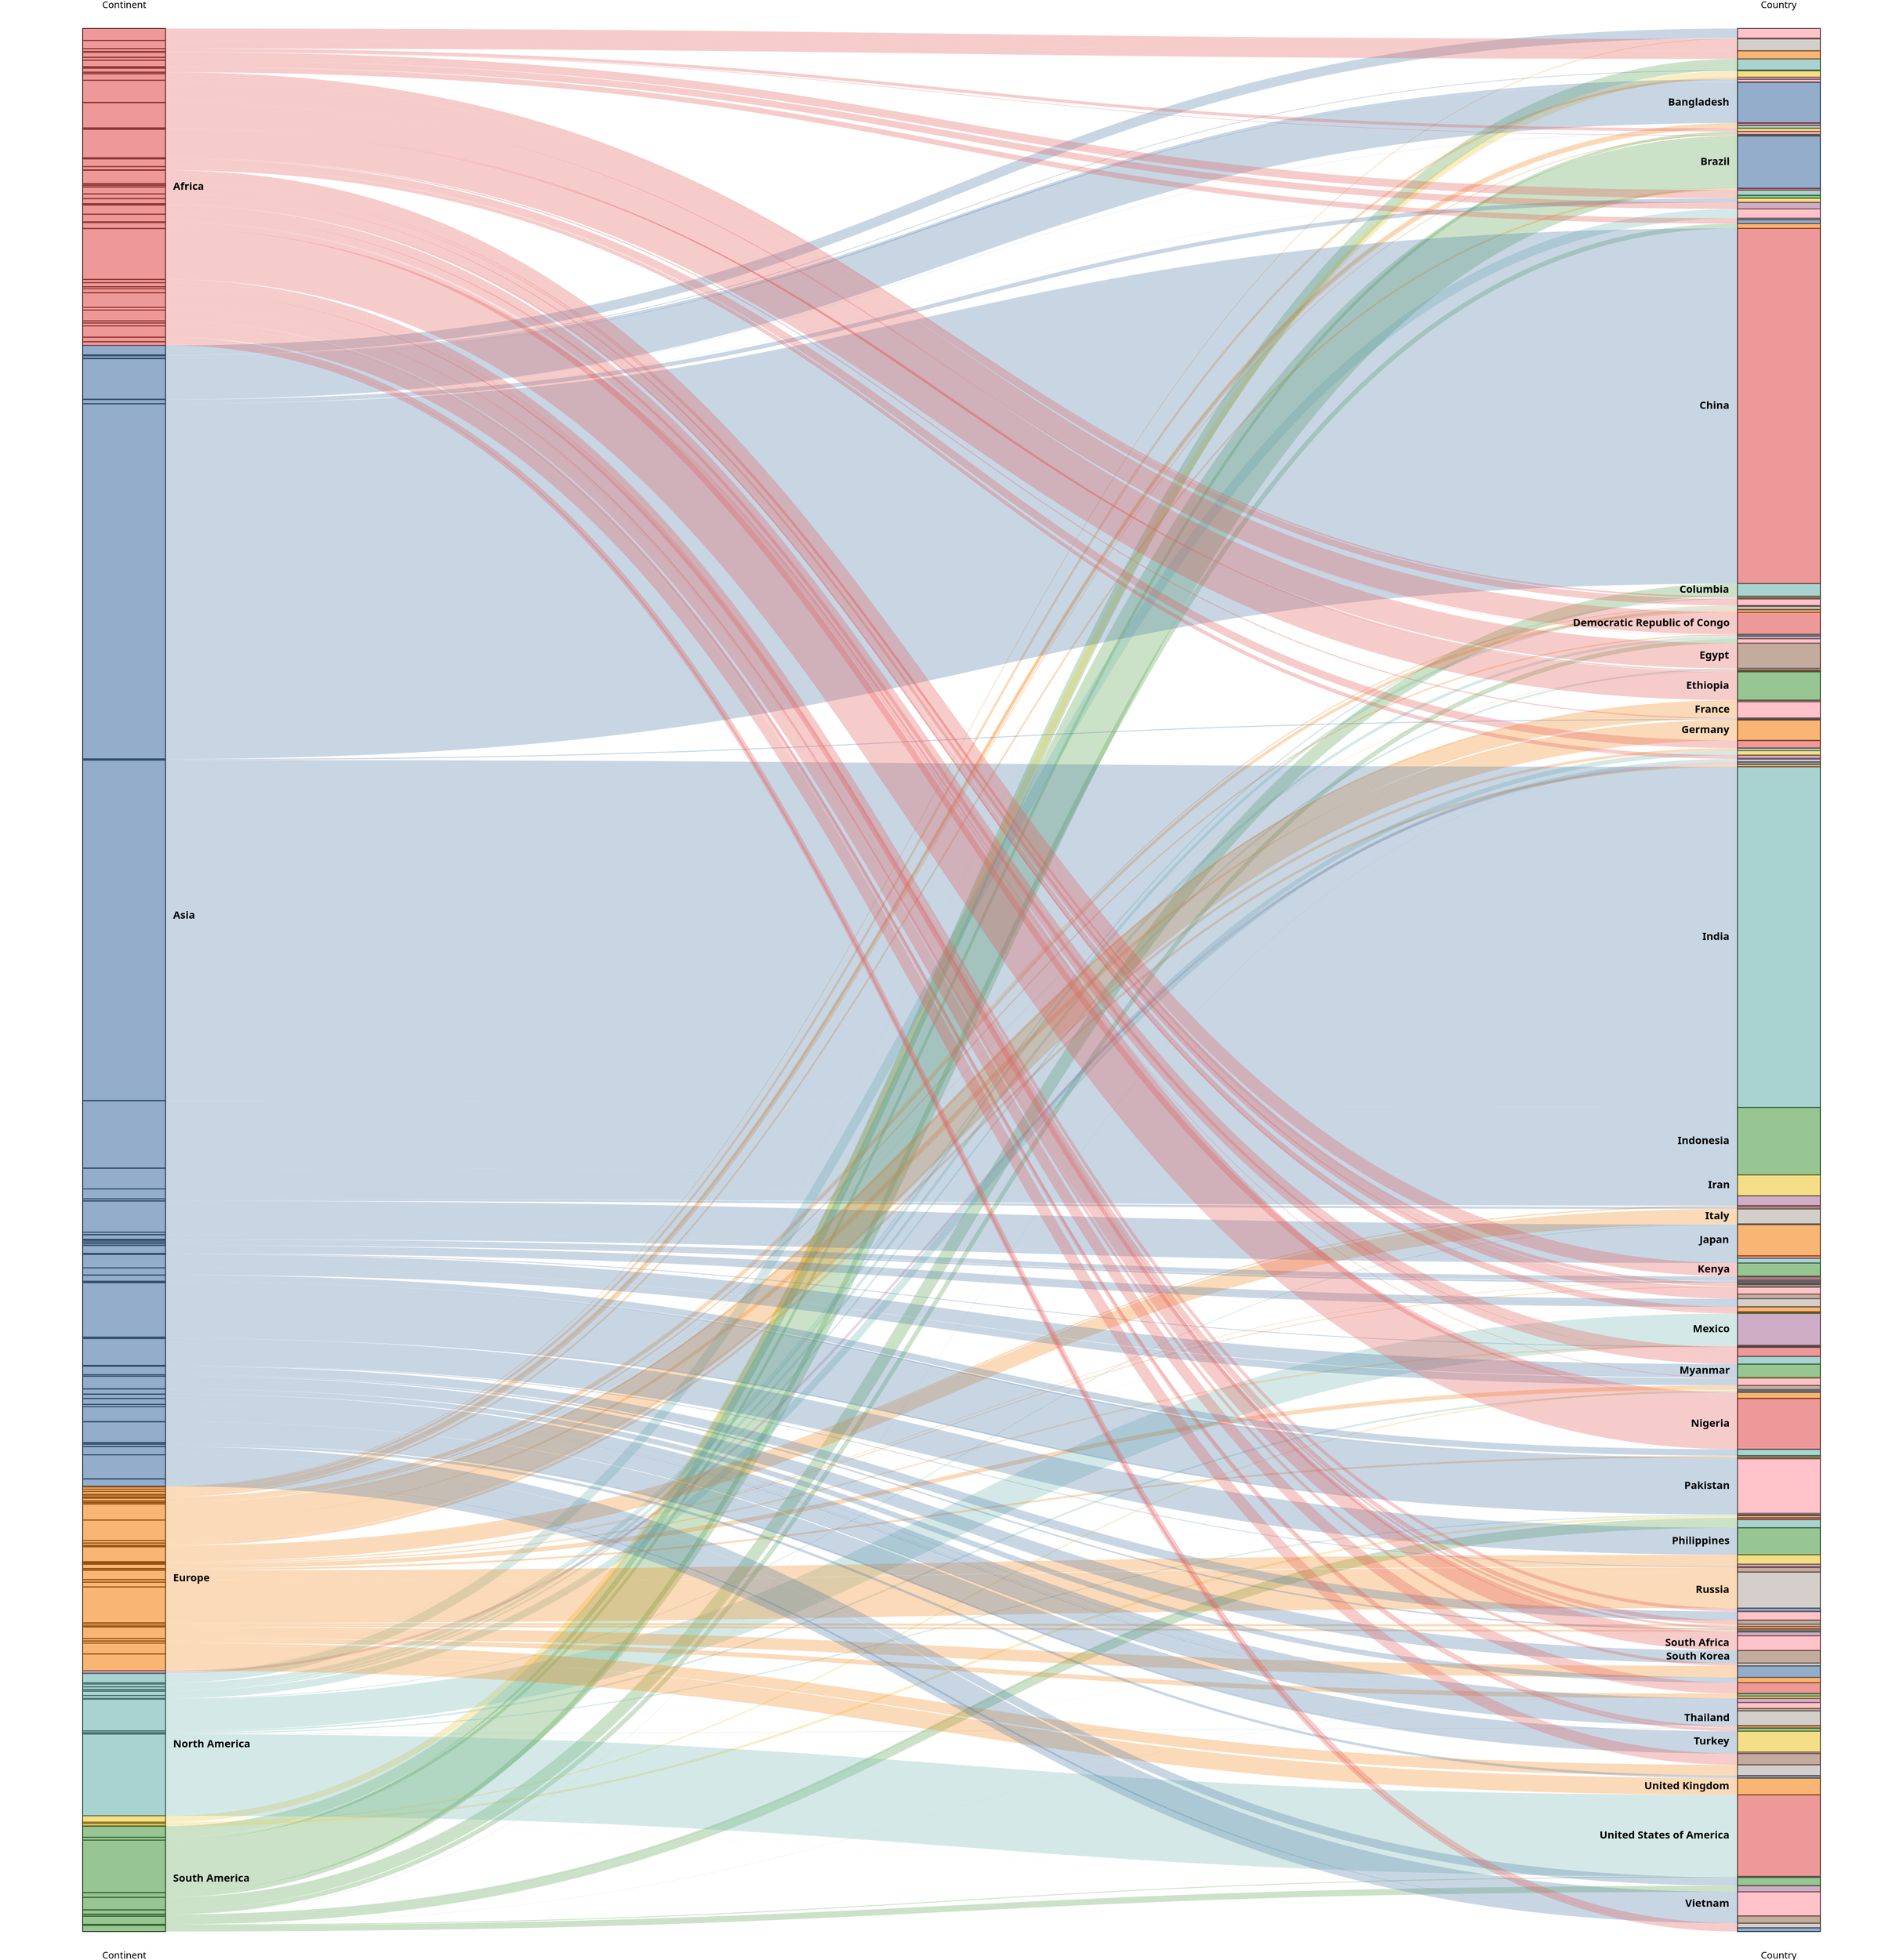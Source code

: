{
    "$schema": "https://vega.github.io/schema/vega/v3.0.json",
    "height": 2000,
    "width": 2000,
    "data": [
      {
        "name": "rawData",
        "values": [
                {"stk1": "Asia", "stk2": "Afghanistan", "doc_count":38928341 },
                {"stk1": "Europe", "stk2": "Albania", "doc_count": 2877800},
                {"stk1": "Africa", "stk2": "Algeria", "doc_count": 48351043},
                {"stk1": "Europe", "stk2": "Andorra", "doc_count": 77265},
                {"stk1": "Africa", "stk2": "Angola", "doc_count": 32866267},
                {"stk1": "North America", "stk2": "Antigua and Barbuda", "doc_count": 97928},
                {"stk1": "South America", "stk2": "Argentina", "doc_count": 45195777},
                {"stk1": "Asia", "stk2": "Armenia", "doc_count": 2963234},
                {"stk1": "Oceania", "stk2": "Australia", "doc_count": 25499881},
                {"stk1": "Europe", "stk2": "Austria", "doc_count": 9006400},
                {"stk1": "Asia", "stk2": "Azerbaijan", "doc_count": 10139175},
                {"stk1": "North America", "stk2": "Bahamas", "doc_count": 393248},
                {"stk1": "Asia", "stk2": "Bahrain", "doc_count": 1701583},
                {"stk1": "Asia", "stk2": "Bangladesh", "doc_count": 164689383},
                {"stk1": "North America", "stk2": "Barbados", "doc_count": 287371},
                {"stk1": "Europe", "stk2": "Belarus", "doc_count": 9449321},
                {"stk1": "Europe", "stk2": "Belgium", "doc_count": 11589616},
                {"stk1": "North America", "stk2": "Belize", "doc_count": 397621},
                {"stk1": "Africa", "stk2": "Benin", "doc_count": 12123198},
                {"stk1": "Asia", "stk2": "Bhutan", "doc_count": 771612},
                {"stk1": "South America", "stk2": "Bolivia", "doc_count": 11673029},
                {"stk1": "Europe", "stk2": "Bosnia and Herzegovina", "doc_count": 3280815},
                {"stk1": "Africa", "stk2": "Botswana", "doc_count": 2351625},
                {"stk1": "South America", "stk2": "Brazil", "doc_count": 212559409},
                {"stk1": "Asia", "stk2": "Brunei", "doc_count": 437483},
                {"stk1": "Europe", "stk2": "Bulgaria", "doc_count": 6948445},
                {"stk1": "Africa", "stk2": "Burkina Faso", "doc_count": 20903278},
                {"stk1": "Africa", "stk2": "Burundi", "doc_count": 11890781},
                {"stk1": "Asia", "stk2": "Cambodia", "doc_count": 16718971},
                {"stk1": "Africa", "stk2": "Cameroon", "doc_count": 26545864},
                {"stk1": "North America", "stk2": "Canada", "doc_count": 37742157},
                {"stk1": "Africa", "stk2": "Cape Verde", "doc_count": 555988},
                {"stk1": "Africa", "stk2": "Central African Republic", "doc_count": 4829764},
                {"stk1": "Africa", "stk2": "Chad", "doc_count": 16425859},
                {"stk1": "South America", "stk2": "Chile", "doc_count": 19116209},
                {"stk1": "Asia", "stk2": "China", "doc_count": 1439323774},
                {"stk1": "South America", "stk2": "Columbia", "doc_count": 50882884},
                {"stk1": "Africa", "stk2": "Comoros", "doc_count": 869595},
                {"stk1": "Africa", "stk2": "Congo", "doc_count": 5518092},
                {"stk1": "North America", "stk2": "Costa Rica", "doc_count": 5094114},
                {"stk1": "Africa", "stk2": "Cote d'lvoire", "doc_count": 26378275},
                {"stk1": "Europe", "stk2": "Croatia", "doc_count": 4105258},
                {"stk1": "North America", "stk2": "Cuba", "doc_count": 11326616},
                {"stk1": "Europe", "stk2": "Cyprus", "doc_count": 1207361},
                {"stk1": "Europe", "stk2": "Czechia", "doc_count": 10708982},
                {"stk1": "Africa", "stk2": "Democratic Republic of Congo", "doc_count": 89561404},
                {"stk1": "Europe", "stk2": "Denmark", "doc_count": 5792203},
                {"stk1": "Africa", "stk2": "Djibouti", "doc_count": 988002},
                {"stk1": "North America", "stk2": "Dominica", "doc_count": 71991},
                {"stk1": "North America", "stk2": "Dominican Republic", "doc_count": 10847904},
                {"stk1": "South America", "stk2": "Ecuador", "doc_count": 17643060},
                {"stk1": "Africa", "stk2": "Egypt", "doc_count": 102334403},
                {"stk1": "North America", "stk2": "El Salvador", "doc_count": 6484201},
                {"stk1": "Africa", "stk2": "Equatorial Guinea", "doc_count": 1402985},
                {"stk1": "Africa", "stk2": "Eritrea", "doc_count": 3546427},
                {"stk1": "Europe", "stk2": "Estonia", "doc_count": 1326539},
                {"stk1": "Africa", "stk2": "Eswatini", "doc_count": 1160164},
                {"stk1": "Africa", "stk2": "Ethiopia", "doc_count": 114963583},
                {"stk1": "Oceania", "stk2": "Fiji", "doc_count": 896444},
                {"stk1": "Europe", "stk2": "Finland", "doc_count": 5540718},
                {"stk1": "Europe", "stk2": "France", "doc_count": 65273512},
                {"stk1": "Africa", "stk2": "Gabon", "doc_count": 2225728},
                {"stk1": "Africa", "stk2": "Gambia", "doc_count": 2416664},
                {"stk1": "Asia", "stk2": "Georgia", "doc_count": 3989175},
                {"stk1": "Europe", "stk2": "Germany", "doc_count": 82782945},
                {"stk1": "Africa", "stk2": "Ghana", "doc_count": 31072945},
                {"stk1": "Europe", "stk2": "Greece", "doc_count": 10423056},
                {"stk1": "North America", "stk2": "Grenada", "doc_count": 112519},
                {"stk1": "North America", "stk2": "Guatemala", "doc_count": 17915567},
                {"stk1": "Africa", "stk2": "Guinea", "doc_count": 13132792},
                {"stk1": "Africa", "stk2": "Guinea-Bissau", "doc_count": 1967998},
                {"stk1": "South America", "stk2": "Guyana", "doc_count": 786559},
                {"stk1": "North America", "stk2": "Haiti", "doc_count": 11402533},
                {"stk1": "Norht America", "stk2": "Honduras", "doc_count": 9904608},
                {"stk1": "Europe", "stk2": "Hungary", "doc_count": 9660350},
                {"stk1": "Europe", "stk2": "Iceland", "doc_count": 341250},
                {"stk1": "Asia", "stk2": "India", "doc_count": 1380004385},
                {"stk1": "Asia", "stk2": "Indonesia", "doc_count": 273523621},
                {"stk1": "Asia", "stk2": "Iran", "doc_count": 83992953},
                {"stk1": "Asia", "stk2": "Iraq", "doc_count": 40222503},
                {"stk1": "Europe", "stk2": "Ireland", "doc_count": 4937796},
                {"stk1": "Asia", "stk2": "Israel", "doc_count": 8655541},
                {"stk1": "Europe", "stk2": "Italy", "doc_count": 60461828},
                {"stk1": "North America", "stk2": "Jamaica", "doc_count": 2961161},
                {"stk1": "Asia", "stk2": "Japan", "doc_count": 126476458},
                {"stk1": "Asia", "stk2": "Jordan", "doc_count": 10203140},
                {"stk1": "Asia", "stk2": "Kazakhstan", "doc_count": 18776707},
                {"stk1": "Africa", "stk2": "Kenya", "doc_count": 53771300},
                {"stk1": "Oceania", "stk2": "Kiribati", "doc_count": 119446},
                {"stk1": "Asia", "stk2": "Kuwait", "doc_count": 4270563},
                {"stk1": "Asia", "stk2": "Kyrgyzstan", "doc_count": 6524191},
                {"stk1": "Asia", "stk2": "Laos", "doc_count": 7275556},
                {"stk1": "Europe", "stk2": "Latvia", "doc_count": 1886202},
                {"stk1": "Asia", "stk2": "Lebanon", "doc_count": 6825442},
                {"stk1": "Africa", "stk2": "Lesotho", "doc_count": 2142252},
                {"stk1": "Africa", "stk2": "Liberia", "doc_count": 5057677},
                {"stk1": "Africa", "stk2": "Libya", "doc_count": 6871287},
                {"stk1": "Europe", "stk2": "Liechtenstein", "doc_count": 38137},
                {"stk1": "Europe", "stk2": "Lithuania", "doc_count": 2722291},
                {"stk1": "Europe", "stk2": "Luxembourg", "doc_count": 625976},
                {"stk1": "Africa", "stk2": "Madagascar", "doc_count": 27691019},
                {"stk1": "Africa", "stk2": "Malawi", "doc_count": 19129955},
                {"stk1": "Asia", "stk2": "Malaysia", "doc_count": 32365998},
                {"stk1": "Asia", "stk2": "Maldives", "doc_count": 540542},
                {"stk1": "Africa", "stk2": "Mali", "doc_count": 20250834},
                {"stk1": "Europe", "stk2": "Malta", "doc_count": 441539},
                {"stk1": "Oceania", "stk2": "Marshall Islands", "doc_count": 59194},
                {"stk1": "Africa", "stk2": "Mauritania", "doc_count": 4649660},
                {"stk1": "Africa", "stk2": "Mauritius", "doc_count": 1271767},
                {"stk1": "North America", "stk2": "Mexico", "doc_count": 128932753},
                {"stk1": "Oceania", "stk2": "Micronesia", "doc_count": 115021},
                {"stk1": "Europe", "stk2": "Moldova", "doc_count": 4033963},
                {"stk1": "Europe", "stk2": "Monaco", "doc_count": 39244},
                {"stk1": "Asia", "stk2": "Mongolia", "doc_count": 3278292},
                {"stk1": "Europe", "stk2": "Montenegro", "doc_count": 628062},
                {"stk1": "Africa", "stk2": "Morocco", "doc_count": 36910558},
                {"stk1": "Africa", "stk2": "Mozambique", "doc_count": 31255435},
                {"stk1": "Asia", "stk2": "Myanmar", "doc_count": 54409794},
                {"stk1": "Africa", "stk2": "Namibia", "doc_count": 2540916},
                {"stk1": "Oceania", "stk2": "Nauru", "doc_count": 10834},
                {"stk1": "Asia", "stk2": "Nepal", "doc_count": 29136808},
                {"stk1": "Europe", "stk2": "Netherlands", "doc_count": 17134873},
                {"stk1": "Oceania", "stk2": "New Zealand", "doc_count": 4822233},
                {"stk1": "North America", "stk2": "Nicaragua", "doc_count": 6624554},
                {"stk1": "Africa", "stk2": "Niger", "doc_count": 24206636},
                {"stk1": "Africa", "stk2": "Nigeria", "doc_count": 206139587},
                {"stk1": "Asia", "stk2": "North Korea", "doc_count": 25778815},
                {"stk1": "Europe", "stk2": "North Macedonia", "doc_count": 2083380},
                {"stk1": "Europe", "stk2": "Norway", "doc_count": 5421242},
                {"stk1": "Asia", "stk2": "Oman", "doc_count": 5106622},
                {"stk1": "Asia", "stk2": "Pakistan", "doc_count": 220892331},
                {"stk1": "Oceania", "stk2": "Palau", "doc_count": 18092},
                {"stk1": "Asia", "stk2": "Palestine", "doc_count": 5101416},
                {"stk1": "North America", "stk2": "Panama", "doc_count": 4314768},
                {"stk1": "Oceania", "stk2": "Papua New Guinea", "doc_count": 8947027},
                {"stk1": "South America", "stk2": "Paraguay", "doc_count": 7132530},
                {"stk1": "South America", "stk2": "Peru", "doc_count": 32971845},
                {"stk1": "Asia", "stk2": "Philippines", "doc_count": 109581085},
                {"stk1": "Europe", "stk2": "Poland", "doc_count": 37846605},
                {"stk1": "Europe", "stk2": "Portugal", "doc_count": 10196707},
                {"stk1": "Asia", "stk2": "Qatar", "doc_count": 2881060},
                {"stk1": "Europe", "stk2": "Romania", "doc_count": 19237682},
                {"stk1": "Europe", "stk2": "Russia", "doc_count": 145934460},
                {"stk1": "Africa", "stk2": "Rwanda", "doc_count": 12952209},
                {"stk1": "North America", "stk2": "Saint Kitts and Newis", "doc_count": 53192},
                {"stk1": "North America", "stk2": "Saint Lucia", "doc_count": 183629},
                {"stk1": "North America", "stk2": "Saint Vincent and the Grenadines", "doc_count": 110947},
                {"stk1": "Oceania", "stk2": "Samoa", "doc_count": 198410},
                {"stk1": "Europe", "stk2": "San Marino", "doc_count": 33938},
                {"stk1": "Africa", "stk2": "Sao Tome and Principe", "doc_count": 219161},
                {"stk1": "Asia", "stk2": "Saudi Arabia", "doc_count": 34813867},
                {"stk1": "Africa", "stk2": "Senegal", "doc_count": 16743930},
                {"stk1": "Europe", "stk2": "Serbia", "doc_count": 8737370},
                {"stk1": "Africa", "stk2": "Seyvhelles", "doc_count": 98340},
                {"stk1": "Africa", "stk2": "Sierra Leone", "doc_count": 7976985},
                {"stk1": "Asia", "stk2": "Singapore", "doc_count": 5850343},
                {"stk1": "Europe", "stk2": "Slovakia", "doc_count": 5459643},
                {"stk1": "Europe", "stk2": "Slovenia", "doc_count": 2078931},
                {"stk1": "Oceania", "stk2": "Solomon Islands", "doc_count": 686878},
                {"stk1": "Africa", "stk2": "Somalia", "doc_count": 15893219},
                {"stk1": "Africa", "stk2": "South Africa", "doc_count": 59308690},
                {"stk1": "Asia", "stk2": "South Korea", "doc_count": 51269183},
                {"stk1": "Africa", "stk2": "South Sudan", "doc_count": 11193729},
                {"stk1": "Europe", "stk2": "Spain", "doc_count": 46764783},
                {"stk1": "Asia", "stk2": "Sri Lanka", "doc_count": 21413250},
                {"stk1": "Africa", "stk2": "Sudan", "doc_count": 43849269},
                {"stk1": "South America", "stk2": "Suriname", "doc_count": 586634},
                {"stk1": "Europe", "stk2": "Sweden", "doc_count": 10099270},
                {"stk1": "Europe", "stk2": "Switzerland", "doc_count": 8654618},
                {"stk1": "Asia", "stk2": "Syria", "doc_count": 17500657},
                {"stk1": "Asia", "stk2": "Taiwan", "doc_count": 23816775},
                {"stk1": "Asia", "stk2": "Tajikistan", "doc_count": 9537642},
                {"stk1": "Asia", "stk2": "Thailand", "doc_count": 59734213},
                {"stk1": "Asia", "stk2": "Timor-Leste", "doc_count": 1318442},
                {"stk1": "Africa", "stk2": "Togo", "doc_count": 8278736},
                {"stk1": "Oceania", "stk2": "Tonga", "doc_count": 105697},
                {"stk1": "North America", "stk2": "Trinidad and Tobago", "doc_count": 1399491},
                {"stk1": "Africa", "stk2": "Tunisia", "doc_count": 11818618},
                {"stk1": "Asia", "stk2": "Turkey", "doc_count": 84339067},
                {"stk1": "Asia", "stk2": "Turkmenistan", "doc_count": 6031187},
                {"stk1": "Oceania", "stk2": "Tuvalu", "doc_count": 11792},
                {"stk1": "Africa", "stk2": "Uganda", "doc_count": 45741000},
                {"stk1": "Europe", "stk2": "Ukraine", "doc_count": 43733759},
                {"stk1": "Asia", "stk2": "United Arab Emirates", "doc_count": 9890400},
                {"stk1": "Europe", "stk2": "United Kingdom", "doc_count": 67886004},
                {"stk1": "North America", "stk2": "United States of America", "doc_count": 331002647},
                {"stk1": "South America", "stk2": "Uruguay", "doc_count": 3473727},
                {"stk1": "Asia", "stk2": "Uzbekistan", "doc_count": 33469199},
                {"stk1": "Oceania", "stk2": "Vanuatu", "doc_count": 307150},
                {"stk1": "South America", "stk2": "Venezuela", "doc_count": 24835943},
                {"stk1": "Asia", "stk2": "Vietnam", "doc_count": 97338583},
                {"stk1": "Asia", "stk2": "Yemen", "doc_count": 29825968},
                {"stk1": "Africa", "stk2": "Zambia", "doc_count": 18383956},
                {"stk1": "Africa", "stk2": "Zimbawe", "doc_count": 14862927}
              ],
        "transform": [
          {"type": "formula", "expr": "datum.stk1", "as": "stk1"},
          {"type": "formula", "expr": "datum.stk2", "as": "stk2"},
          {"type": "formula", "expr": "datum.doc_count", "as": "size"}
        ]
      },
      {
        "name": "nodes",
        "source": "rawData",
        "transform": [
          {
            "type": "filter",
            "expr": "!groupSelector || groupSelector.stk1 == datum.stk1 || groupSelector.stk2 == datum.stk2"
          },
          {"type": "formula", "expr": "datum.stk1+datum.stk2", "as": "key"},
          {"type": "fold", "fields": ["stk1", "stk2"], "as": ["stack", "grpId"]},
          {
            "type": "formula",
            "expr": "datum.stack == 'stk1' ? datum.stk1+' '+datum.stk2 : datum.stk2+' '+datum.stk1",
            "as": "sortField"
          },
          {
            "type": "stack",
            "groupby": ["stack"],
            "sort": {"field": "sortField", "order": "descending"},
            "field": "size"
          },
          {"type": "formula", "expr": "(datum.y0+datum.y1)/2", "as": "yc"}
        ]
      },
      {
        "name": "groups",
        "source": "nodes",
        "transform": [
          {
            "type": "aggregate",
            "groupby": ["stack", "grpId"],
            "fields": ["size"],
            "ops": ["sum"],
            "as": ["total"]
          },
          {
            "type": "stack",
            "groupby": ["stack"],
            "sort": {"field": "grpId", "order": "descending"},
            "field": "total"
          },
          {"type": "formula", "expr": "scale('y', datum.y0)", "as": "scaledY0"},
          {"type": "formula", "expr": "scale('y', datum.y1)", "as": "scaledY1"},
          {
            "type": "formula",
            "expr": "datum.stack == 'stk1'",
            "as": "rightLabel"
          },
          {
            "type": "formula",
            "expr": "datum.total/domain('y')[1]",
            "as": "percentage"
          }
        ]
      },
      {
        "name": "destinationNodes",
        "source": "nodes",
        "transform": [{"type": "filter", "expr": "datum.stack == 'stk2'"}]
      },
      {
        "name": "edges",
        "source": "nodes",
        "transform": [
          {"type": "filter", "expr": "datum.stack == 'stk1'"},
          {
            "type": "lookup",
            "from": "destinationNodes",
            "key": "key",
            "fields": ["key"],
            "as": ["target"]
          },
          {
            "type": "linkpath",
            "orient": "horizontal",
            "shape": "diagonal",
            "sourceY": {"expr": "scale('y', datum.yc)"},
            "sourceX": {"expr": "scale('x', 'stk1') + bandwidth('x')"},
            "targetY": {"expr": "scale('y', datum.target.yc)"},
            "targetX": {"expr": "scale('x', 'stk2')"}
          },
          {
            "type": "formula",
            "expr": "range('y')[0]-scale('y', datum.size)",
            "as": "strokeWidth"
          },
          {
            "type": "formula",
            "expr": "datum.size/domain('y')[1]",
            "as": "percentage"
          }
        ]
      }
    ],
    "scales": [
      {
        "name": "x",
        "type": "band",
        "range": "width",
        "domain": ["stk1", "stk2"],
        "paddingOuter": 0.05,
        "paddingInner": 0.95
      },
      {
        "name": "y",
        "type": "linear",
        "range": "height",
        "domain": {"data": "nodes", "field": "y1"}
      },
      {
          "name": "color",
          "type": "ordinal",
          "range": "category",
          "domain": {"data": "rawData", "fields": ["stk1", "stk2"]}
        },
      {
        "name": "stackNames",
        "type": "ordinal",
        "range": ["Continent", "Country"],
        "domain": ["stk1", "stk2"]
      }
    ],
    "axes": [
      {
        "orient": "bottom",
        "scale": "x",
        "domain": false,
        "ticks": false,
        "labelPadding": 20,
        "encode": {
          "labels": {
            "update": {
              "text": {
                "scale": "stackNames",
                "field": "value",
                "fontWeight": "bold",
                "fontSize": 14
              }
            }
          }
        }
      },
      {
        "orient": "top",
        "scale": "x",
        "domain": false,
        "ticks": false,
        "labelPadding": 20,
        "encode": {
          "labels": {
            "update": {
              "text": {
                "scale": "stackNames",
                "field": "value",
                "fontWeight": "bold",
                "fontSize": 14
              }
            }
          }
        }
      },
      {
        "orient": "left",
        "scale": "y",
        "labels": false,
        "domain": false,
        "ticks": false
      }
    ],
    "marks": [
      {
        "type": "rect",
        "from": {"data": "nodes"},
        "encode": {
          "enter": {
            "stroke": {"value": "#000"},
            "strokeWidth": {"value": 1},
            "width": {"scale": "x", "band": 1},
            "x": {"scale": "x", "field": "stack"},
            "y": {"field": "y0", "scale": "y"},
            "y2": {"field": "y1", "scale": "y"}
          }
        }
      },
      {
        "type": "path",
        "name": "edgeMark",
        "from": {"data": "edges"},
        "clip": true,
        "encode": {
          "update": {
            "stroke": [
              {
                "test": "groupSelector && groupSelector.stack=='stk1'",
                "scale":"color",
                "field": "stk2"
              },
              {"scale": "color","field":"stk1"}
            ],
            "strokeWidth": {"field": "strokeWidth"},
            "path": {"field": "path"},
            "strokeOpacity": {
              "signal": "!groupSelector && (groupHover.stk1 == datum.stk1 || groupHover.stk2 == datum.stk2) ? 0.9 : 0.3"
            },
            "zindex": {
              "signal": "!groupSelector && (groupHover.stk1 == datum.stk1 || groupHover.stk2 == datum.stk2) ? 1 : 0"
            },
            "tooltip": {
              "signal": "datum.stk1 + ' → ' + datum.stk2 + '    ' + format(datum.size, ',.0f') + '   (' + format(datum.percentage, '.1%') + ')'"
            }
          },
          "hover": {"strokeOpacity": {"value": 1}}
        }
      },
      {
        "type": "rect",
        "name": "groupMark",
        "from": {"data": "groups"},
        "encode": {
          "enter": {
            "fill": {"scale": "color","field":"grpId"},
            "width": {"scale": "x", "band": 1}
          },
          "update": {
            "x": {"scale": "x", "field": "stack"},
            "y": {"field": "scaledY0"},
            "y2": {"field": "scaledY1"},
            "fillOpacity": {"value": 0.6},
            "tooltip": {
              "signal": "datum.grpId + '   ' + format(datum.total, ',.0f') + '   (' + format(datum.percentage, '.1%') + ')'"
            }
          },
          "hover": {"fillOpacity": {"value": 1}}
        }
      },
      {
        "type": "text",
        "from": {"data": "groups"},
        "interactive": false,
        "encode": {
          "update": {
            "x": {
              "signal": "scale('x', datum.stack) + (datum.rightLabel ? bandwidth('x') + 8 : -8)"
            },
            "yc": {"signal": "(datum.scaledY0 + datum.scaledY1)/2"},
            "align": {"signal": "datum.rightLabel ? 'left' : 'right'"},
            "baseline": {"value": "middle"},
            "fontWeight": {"value": "bold"},
            "text": {
              "signal": "abs(datum.scaledY0-datum.scaledY1) > 13 ? datum.grpId : ''"
            }
          }
        }
      },
      {
        "type": "group",
        "data": [
          {
            "name": "dataForShowAll",
            "values": [{}],
            "transform": [{"type": "filter", "expr": "groupSelector"}]
          }
        ],
        "encode": {
          "enter": {
            "xc": {"signal": "width/2"},
            "y": {"value": 30},
            "width": {"value": 80},
            "height": {"value": 30}
          }
        },
        "marks": [
          {
            "type": "group",
            "name": "groupReset",
            "from": {"data": "dataForShowAll"},
            "encode": {
              "enter": {
                "cornerRadius": {"value": 6},
                "fill": {"value": "#f5f5f5"},
                "stroke": {"value": "#c1c1c1"},
                "strokeWidth": {"value": 2},
                "height": {"field": {"group": "height"}},
                "width": {"field": {"group": "width"}}
              },
              "update": {"opacity": {"value": 1}},
              "hover": {"opacity": {"value": 0.7}}
            },
            "marks": [
              {
                "type": "text",
                "interactive": false,
                "encode": {
                  "enter": {
                    "xc": {"field": {"group": "width"}, "mult": 0.5},
                    "yc": {
                      "field": {"group": "height"},
                      "mult": 0.5,
                      "offset": 2
                    },
                    "align": {"value": "center"},
                    "baseline": {"value": "middle"},
                    "fontWeight": {"value": "bold"},
                    "text": {"value": "Show All"}
                  }
                }
              }
            ]
          }
        ]
      }
    ],
    "signals": [
      {
        "name": "groupHover",
        "value": {},
        "on": [
          {
            "events": "@groupMark:mouseover",
            "update": "{stk1:datum.stack=='stk1' && datum.grpId, stk2:datum.stack=='stk2' && datum.grpId}"
          },
          {"events": "mouseout", "update": "{}"}
        ]
      },
      {
        "name": "groupSelector",
        "value": false,
        "on": [
          {
            "events": "@groupMark:click!",
            "update": "{stack:datum.stack, stk1:datum.stack=='stk1' && datum.grpId, stk2:datum.stack=='stk2' && datum.grpId}"
          },
          {
            "events": [
              {"type": "click", "markname": "groupReset"},
              {"type": "dblclick"}
            ],
            "update": "false"
          }
        ]
      }
    ]
  }

